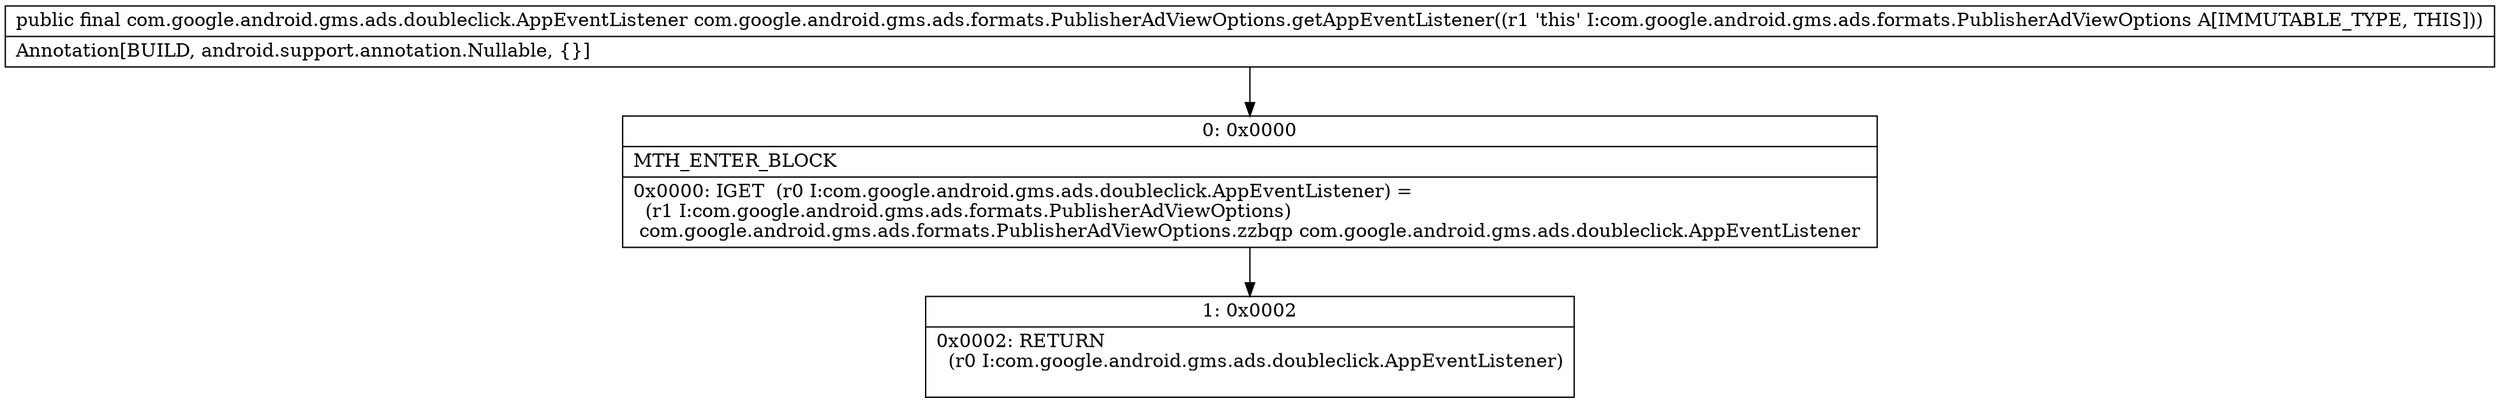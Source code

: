 digraph "CFG forcom.google.android.gms.ads.formats.PublisherAdViewOptions.getAppEventListener()Lcom\/google\/android\/gms\/ads\/doubleclick\/AppEventListener;" {
Node_0 [shape=record,label="{0\:\ 0x0000|MTH_ENTER_BLOCK\l|0x0000: IGET  (r0 I:com.google.android.gms.ads.doubleclick.AppEventListener) = \l  (r1 I:com.google.android.gms.ads.formats.PublisherAdViewOptions)\l com.google.android.gms.ads.formats.PublisherAdViewOptions.zzbqp com.google.android.gms.ads.doubleclick.AppEventListener \l}"];
Node_1 [shape=record,label="{1\:\ 0x0002|0x0002: RETURN  \l  (r0 I:com.google.android.gms.ads.doubleclick.AppEventListener)\l \l}"];
MethodNode[shape=record,label="{public final com.google.android.gms.ads.doubleclick.AppEventListener com.google.android.gms.ads.formats.PublisherAdViewOptions.getAppEventListener((r1 'this' I:com.google.android.gms.ads.formats.PublisherAdViewOptions A[IMMUTABLE_TYPE, THIS]))  | Annotation[BUILD, android.support.annotation.Nullable, \{\}]\l}"];
MethodNode -> Node_0;
Node_0 -> Node_1;
}

